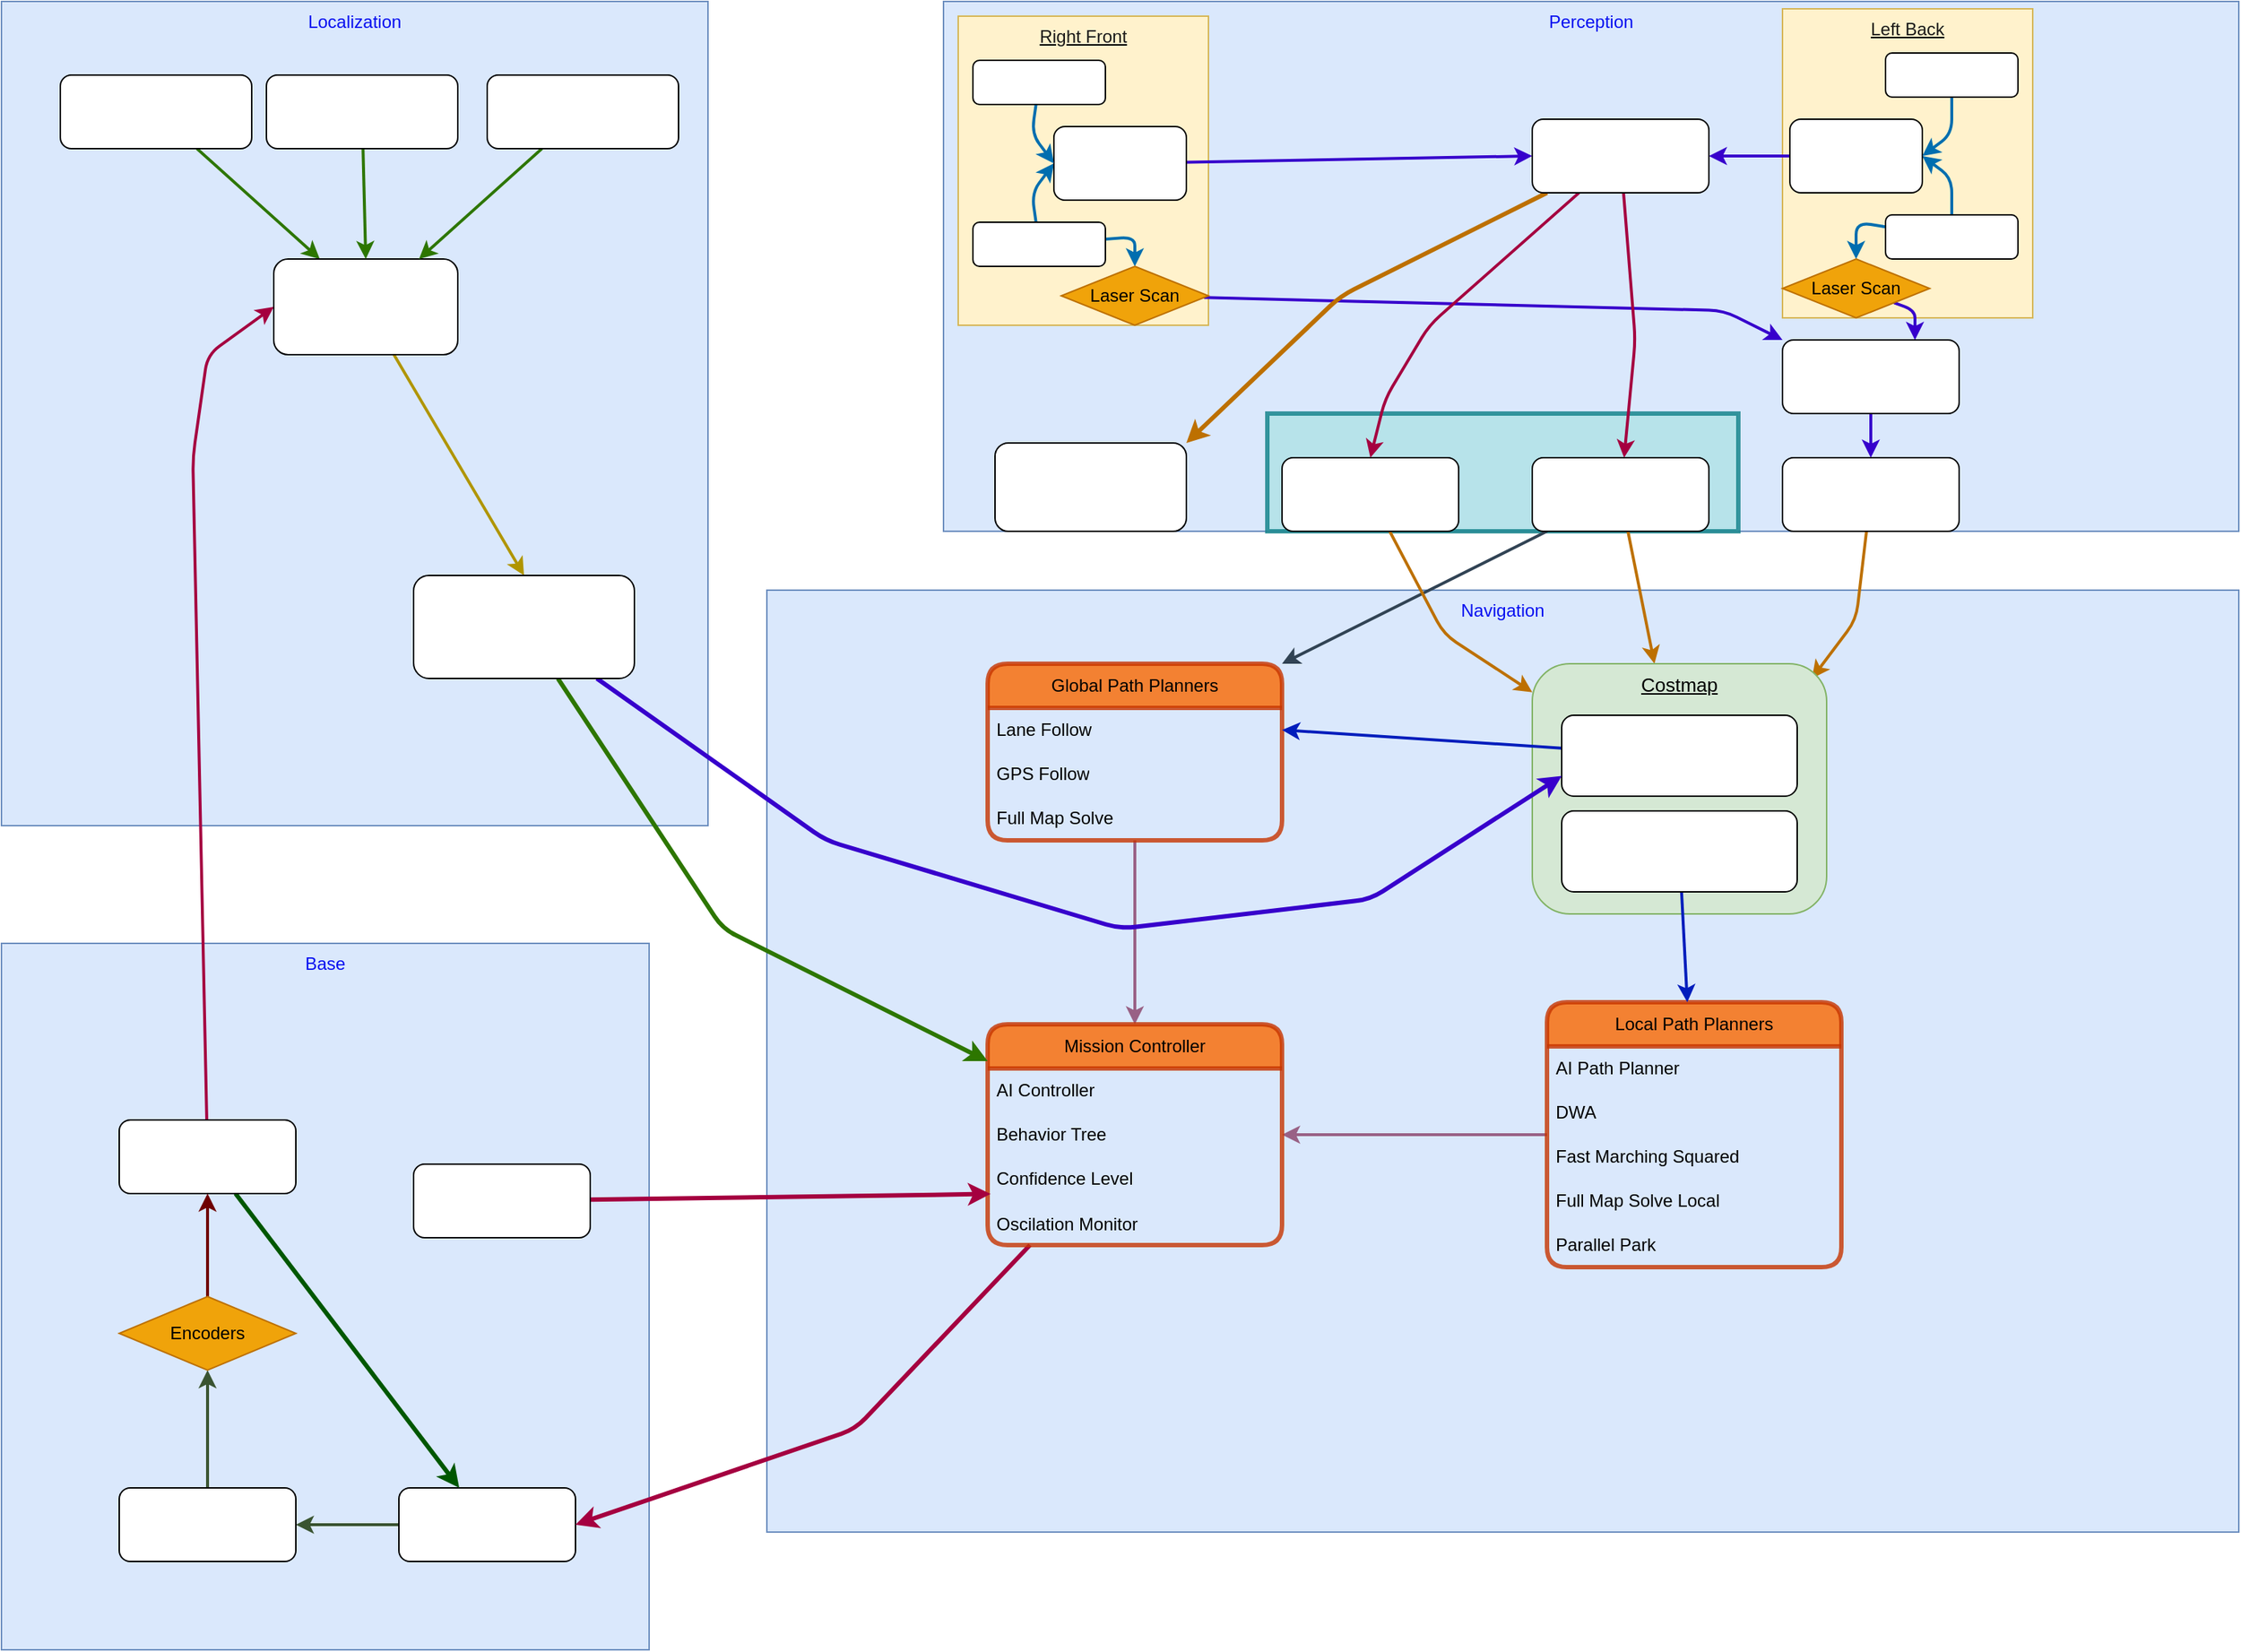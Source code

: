 <mxfile>
    <diagram id="9JStn_3Ukei2xdPmP15l" name="Page-1">
        <mxGraphModel dx="1903" dy="934" grid="1" gridSize="10" guides="1" tooltips="1" connect="1" arrows="1" fold="1" page="1" pageScale="1" pageWidth="1600" pageHeight="1200" math="0" shadow="0">
            <root>
                <mxCell id="0"/>
                <mxCell id="1" parent="0"/>
                <mxCell id="4" value="&lt;font color=&quot;#070ff0&quot; style=&quot;font-size: 12px;&quot;&gt;Perception&lt;/font&gt;" style="rounded=0;whiteSpace=wrap;html=1;fillColor=#dae8fc;strokeColor=#6c8ebf;verticalAlign=top;fontSize=12;" parent="1" vertex="1">
                    <mxGeometry x="680" y="40" width="880" height="360" as="geometry"/>
                </mxCell>
                <mxCell id="58" value="" style="rounded=0;whiteSpace=wrap;html=1;labelBackgroundColor=none;strokeWidth=3;fontSize=12;opacity=80;fillColor=#b0e3e6;strokeColor=#0e8088;" vertex="1" parent="1">
                    <mxGeometry x="900" y="320" width="320" height="80" as="geometry"/>
                </mxCell>
                <mxCell id="5" value="&lt;font color=&quot;#070ff0&quot; style=&quot;font-size: 12px;&quot;&gt;Localization&lt;/font&gt;" style="rounded=0;whiteSpace=wrap;html=1;fillColor=#dae8fc;strokeColor=#6c8ebf;verticalAlign=top;fontSize=12;" parent="1" vertex="1">
                    <mxGeometry x="40" y="40" width="480" height="560" as="geometry"/>
                </mxCell>
                <mxCell id="6" value="&lt;font color=&quot;#070ff0&quot; style=&quot;font-size: 12px;&quot;&gt;Navigation&lt;/font&gt;" style="rounded=0;whiteSpace=wrap;html=1;fillColor=#dae8fc;strokeColor=#6c8ebf;verticalAlign=top;fontSize=12;" parent="1" vertex="1">
                    <mxGeometry x="560" y="440" width="1000" height="640" as="geometry"/>
                </mxCell>
                <mxCell id="7" value="&lt;font color=&quot;#070ff0&quot; style=&quot;font-size: 12px;&quot;&gt;Base&lt;/font&gt;" style="rounded=0;whiteSpace=wrap;html=1;fillColor=#dae8fc;strokeColor=#6c8ebf;verticalAlign=top;fontSize=12;" parent="1" vertex="1">
                    <mxGeometry x="40" y="680" width="440" height="480" as="geometry"/>
                </mxCell>
                <mxCell id="89" style="edgeStyle=none;html=1;entryX=0.25;entryY=0;entryDx=0;entryDy=0;strokeWidth=2;fontSize=13;fontColor=#000000;fillColor=#60a917;strokeColor=#2D7600;" edge="1" parent="1" source="8" target="79">
                    <mxGeometry relative="1" as="geometry"/>
                </mxCell>
                <mxCell id="8" value="&lt;font style=&quot;font-size: 12px;&quot; color=&quot;#ffffff&quot;&gt;IMU&lt;br style=&quot;font-size: 12px;&quot;&gt;&lt;/font&gt;" style="rounded=1;whiteSpace=wrap;html=1;fontColor=#070FF0;fontSize=12;" parent="1" vertex="1">
                    <mxGeometry x="80" y="90" width="130" height="50" as="geometry"/>
                </mxCell>
                <mxCell id="11" value="&lt;font style=&quot;font-size: 12px;&quot; color=&quot;#1a1a1a&quot;&gt;Right Front&lt;/font&gt;" style="rounded=0;whiteSpace=wrap;html=1;fontSize=12;fillColor=#fff2cc;strokeColor=#d6b656;align=center;verticalAlign=top;fontStyle=4" vertex="1" parent="1">
                    <mxGeometry x="690" y="50" width="170" height="210" as="geometry"/>
                </mxCell>
                <mxCell id="17" style="edgeStyle=none;html=1;entryX=0;entryY=0.5;entryDx=0;entryDy=0;strokeWidth=2;fontSize=12;fontColor=#1A1A1A;fillColor=#1ba1e2;strokeColor=#006EAF;" edge="1" parent="1" source="10" target="15">
                    <mxGeometry relative="1" as="geometry">
                        <Array as="points">
                            <mxPoint x="740" y="170"/>
                        </Array>
                    </mxGeometry>
                </mxCell>
                <mxCell id="20" style="edgeStyle=none;html=1;entryX=0.5;entryY=0;entryDx=0;entryDy=0;strokeWidth=2;fontSize=12;fontColor=#1A1A1A;fillColor=#1ba1e2;strokeColor=#006EAF;" edge="1" parent="1" source="10" target="19">
                    <mxGeometry relative="1" as="geometry">
                        <Array as="points">
                            <mxPoint x="810" y="200"/>
                        </Array>
                    </mxGeometry>
                </mxCell>
                <mxCell id="10" value="&lt;font style=&quot;font-size: 12px;&quot; color=&quot;#ffffff&quot;&gt;Lidar VLP-16&lt;br style=&quot;font-size: 12px;&quot;&gt;&lt;/font&gt;" style="rounded=1;whiteSpace=wrap;html=1;fontColor=#070FF0;fontSize=12;" vertex="1" parent="1">
                    <mxGeometry x="700" y="190" width="90" height="30" as="geometry"/>
                </mxCell>
                <mxCell id="42" style="edgeStyle=none;html=1;entryX=0;entryY=0.5;entryDx=0;entryDy=0;strokeWidth=2;fontSize=12;fontColor=#FFFFFF;fillColor=#6a00ff;strokeColor=#3700CC;" edge="1" parent="1" source="15" target="40">
                    <mxGeometry relative="1" as="geometry"/>
                </mxCell>
                <mxCell id="15" value="&lt;font style=&quot;font-size: 12px;&quot; color=&quot;#ffffff&quot;&gt;Sensor Fusion&lt;br&gt;RGB-D&lt;br style=&quot;font-size: 12px;&quot;&gt;&lt;/font&gt;" style="rounded=1;whiteSpace=wrap;html=1;fontColor=#070FF0;fontSize=12;" vertex="1" parent="1">
                    <mxGeometry x="755" y="125" width="90" height="50" as="geometry"/>
                </mxCell>
                <mxCell id="18" style="edgeStyle=none;html=1;strokeWidth=2;fontSize=12;fontColor=#1A1A1A;entryX=0;entryY=0.5;entryDx=0;entryDy=0;fillColor=#1ba1e2;strokeColor=#006EAF;" edge="1" parent="1" source="16" target="15">
                    <mxGeometry relative="1" as="geometry">
                        <Array as="points">
                            <mxPoint x="740" y="130"/>
                        </Array>
                    </mxGeometry>
                </mxCell>
                <mxCell id="16" value="&lt;font style=&quot;font-size: 12px;&quot; color=&quot;#ffffff&quot;&gt;Insta 360 x4&lt;br style=&quot;font-size: 12px;&quot;&gt;&lt;/font&gt;" style="rounded=1;whiteSpace=wrap;html=1;fontColor=#070FF0;fontSize=12;" vertex="1" parent="1">
                    <mxGeometry x="700" y="80" width="90" height="30" as="geometry"/>
                </mxCell>
                <mxCell id="34" style="edgeStyle=none;html=1;entryX=0;entryY=0;entryDx=0;entryDy=0;strokeWidth=2;fontSize=12;fontColor=#FFFFFF;fillColor=#6a00ff;strokeColor=#3700CC;" edge="1" parent="1" source="19" target="33">
                    <mxGeometry relative="1" as="geometry">
                        <Array as="points">
                            <mxPoint x="1210" y="250"/>
                        </Array>
                    </mxGeometry>
                </mxCell>
                <mxCell id="19" value="Laser Scan" style="rhombus;whiteSpace=wrap;html=1;fontSize=12;fontColor=#000000;fillColor=#f0a30a;strokeColor=#BD7000;" vertex="1" parent="1">
                    <mxGeometry x="760" y="220" width="100" height="40" as="geometry"/>
                </mxCell>
                <mxCell id="21" value="&lt;font style=&quot;font-size: 12px;&quot; color=&quot;#1a1a1a&quot;&gt;Left Back&lt;/font&gt;" style="rounded=0;whiteSpace=wrap;html=1;fontSize=12;fillColor=#fff2cc;strokeColor=#d6b656;align=center;verticalAlign=top;fontStyle=4" vertex="1" parent="1">
                    <mxGeometry x="1250" y="45" width="170" height="210" as="geometry"/>
                </mxCell>
                <mxCell id="30" style="edgeStyle=none;html=1;entryX=1;entryY=0.5;entryDx=0;entryDy=0;strokeWidth=2;fontSize=12;fontColor=#1A1A1A;fillColor=#1ba1e2;strokeColor=#006EAF;" edge="1" parent="1" source="24" target="25">
                    <mxGeometry relative="1" as="geometry">
                        <Array as="points">
                            <mxPoint x="1365" y="160"/>
                        </Array>
                    </mxGeometry>
                </mxCell>
                <mxCell id="32" style="edgeStyle=none;html=1;entryX=0.5;entryY=0;entryDx=0;entryDy=0;strokeWidth=2;fontSize=12;fontColor=#1A1A1A;fillColor=#1ba1e2;strokeColor=#006EAF;" edge="1" parent="1" source="24" target="28">
                    <mxGeometry relative="1" as="geometry">
                        <Array as="points">
                            <mxPoint x="1300" y="190"/>
                        </Array>
                    </mxGeometry>
                </mxCell>
                <mxCell id="24" value="&lt;font style=&quot;font-size: 12px;&quot; color=&quot;#ffffff&quot;&gt;Lidar VLP-16&lt;br style=&quot;font-size: 12px;&quot;&gt;&lt;/font&gt;" style="rounded=1;whiteSpace=wrap;html=1;fontColor=#070FF0;fontSize=12;" vertex="1" parent="1">
                    <mxGeometry x="1320" y="185" width="90" height="30" as="geometry"/>
                </mxCell>
                <mxCell id="41" style="edgeStyle=none;html=1;strokeWidth=2;fontSize=12;fontColor=#FFFFFF;fillColor=#6a00ff;strokeColor=#3700CC;" edge="1" parent="1" source="25" target="40">
                    <mxGeometry relative="1" as="geometry"/>
                </mxCell>
                <mxCell id="25" value="&lt;font style=&quot;font-size: 12px;&quot; color=&quot;#ffffff&quot;&gt;Sensor Fusion&lt;br&gt;RGB-D&lt;br style=&quot;font-size: 12px;&quot;&gt;&lt;/font&gt;" style="rounded=1;whiteSpace=wrap;html=1;fontColor=#070FF0;fontSize=12;" vertex="1" parent="1">
                    <mxGeometry x="1255" y="120" width="90" height="50" as="geometry"/>
                </mxCell>
                <mxCell id="31" style="edgeStyle=none;html=1;entryX=1;entryY=0.5;entryDx=0;entryDy=0;strokeWidth=2;fontSize=12;fontColor=#1A1A1A;fillColor=#1ba1e2;strokeColor=#006EAF;" edge="1" parent="1" source="27" target="25">
                    <mxGeometry relative="1" as="geometry">
                        <Array as="points">
                            <mxPoint x="1365" y="130"/>
                        </Array>
                    </mxGeometry>
                </mxCell>
                <mxCell id="27" value="&lt;font style=&quot;font-size: 12px;&quot; color=&quot;#ffffff&quot;&gt;Insta 360 x4&lt;br style=&quot;font-size: 12px;&quot;&gt;&lt;/font&gt;" style="rounded=1;whiteSpace=wrap;html=1;fontColor=#070FF0;fontSize=12;" vertex="1" parent="1">
                    <mxGeometry x="1320" y="75" width="90" height="30" as="geometry"/>
                </mxCell>
                <mxCell id="35" style="edgeStyle=none;html=1;entryX=0.75;entryY=0;entryDx=0;entryDy=0;strokeWidth=2;fontSize=12;fontColor=#FFFFFF;fillColor=#6a00ff;strokeColor=#3700CC;" edge="1" parent="1" source="28" target="33">
                    <mxGeometry relative="1" as="geometry">
                        <Array as="points">
                            <mxPoint x="1340" y="250"/>
                            <mxPoint x="1340" y="260"/>
                        </Array>
                    </mxGeometry>
                </mxCell>
                <mxCell id="28" value="Laser Scan" style="rhombus;whiteSpace=wrap;html=1;fontSize=12;fontColor=#000000;fillColor=#f0a30a;strokeColor=#BD7000;" vertex="1" parent="1">
                    <mxGeometry x="1250" y="215" width="100" height="40" as="geometry"/>
                </mxCell>
                <mxCell id="37" style="edgeStyle=none;html=1;strokeWidth=2;fontSize=12;fontColor=#FFFFFF;fillColor=#6a00ff;strokeColor=#3700CC;" edge="1" parent="1" source="33" target="36">
                    <mxGeometry relative="1" as="geometry"/>
                </mxCell>
                <mxCell id="33" value="&lt;font color=&quot;#ffffff&quot;&gt;Stitched Laser Scan&lt;/font&gt;" style="rounded=1;whiteSpace=wrap;html=1;fontSize=12;fontColor=#1A1A1A;" vertex="1" parent="1">
                    <mxGeometry x="1250" y="270" width="120" height="50" as="geometry"/>
                </mxCell>
                <mxCell id="46" style="edgeStyle=none;html=1;strokeWidth=2;fontSize=12;fontColor=#FFFFFF;fillColor=#f0a30a;strokeColor=#BD7000;" edge="1" parent="1" source="36">
                    <mxGeometry relative="1" as="geometry">
                        <mxPoint x="1270" y="500" as="targetPoint"/>
                        <Array as="points">
                            <mxPoint x="1300" y="460"/>
                        </Array>
                    </mxGeometry>
                </mxCell>
                <mxCell id="36" value="&lt;font color=&quot;#ffffff&quot;&gt;Obstacle Detection&lt;/font&gt;" style="rounded=1;whiteSpace=wrap;html=1;fontSize=12;fontColor=#1A1A1A;" vertex="1" parent="1">
                    <mxGeometry x="1250" y="350" width="120" height="50" as="geometry"/>
                </mxCell>
                <mxCell id="47" style="edgeStyle=none;html=1;strokeWidth=2;fontSize=12;fontColor=#FFFFFF;fillColor=#f0a30a;strokeColor=#BD7000;" edge="1" parent="1" source="38" target="45">
                    <mxGeometry relative="1" as="geometry"/>
                </mxCell>
                <mxCell id="51" style="edgeStyle=none;html=1;entryX=1;entryY=0;entryDx=0;entryDy=0;strokeWidth=2;fontSize=12;fontColor=#FFFFFF;fillColor=#647687;strokeColor=#314354;" edge="1" parent="1" source="38">
                    <mxGeometry relative="1" as="geometry">
                        <mxPoint x="910" y="490" as="targetPoint"/>
                    </mxGeometry>
                </mxCell>
                <mxCell id="38" value="&lt;font color=&quot;#ffffff&quot;&gt;Lane Detection&lt;/font&gt;" style="rounded=1;whiteSpace=wrap;html=1;fontSize=12;fontColor=#1A1A1A;" vertex="1" parent="1">
                    <mxGeometry x="1080" y="350" width="120" height="50" as="geometry"/>
                </mxCell>
                <mxCell id="48" style="edgeStyle=none;html=1;strokeWidth=2;fontSize=12;fontColor=#FFFFFF;fillColor=#f0a30a;strokeColor=#BD7000;" edge="1" parent="1" source="39" target="45">
                    <mxGeometry relative="1" as="geometry">
                        <Array as="points">
                            <mxPoint x="1020" y="470"/>
                        </Array>
                    </mxGeometry>
                </mxCell>
                <mxCell id="39" value="&lt;font color=&quot;#ffffff&quot;&gt;Pothole Detection&lt;/font&gt;" style="rounded=1;whiteSpace=wrap;html=1;fontSize=12;fontColor=#1A1A1A;" vertex="1" parent="1">
                    <mxGeometry x="910" y="350" width="120" height="50" as="geometry"/>
                </mxCell>
                <mxCell id="43" style="edgeStyle=none;html=1;strokeWidth=2;fontSize=12;fontColor=#FFFFFF;fillColor=#d80073;strokeColor=#A50040;" edge="1" parent="1" source="40" target="38">
                    <mxGeometry relative="1" as="geometry">
                        <Array as="points">
                            <mxPoint x="1150" y="270"/>
                        </Array>
                    </mxGeometry>
                </mxCell>
                <mxCell id="44" style="edgeStyle=none;html=1;entryX=0.5;entryY=0;entryDx=0;entryDy=0;strokeWidth=2;fontSize=12;fontColor=#FFFFFF;fillColor=#d80073;strokeColor=#A50040;" edge="1" parent="1" source="40" target="39">
                    <mxGeometry relative="1" as="geometry">
                        <Array as="points">
                            <mxPoint x="1010" y="260"/>
                            <mxPoint x="980" y="310"/>
                        </Array>
                    </mxGeometry>
                </mxCell>
                <mxCell id="103" style="edgeStyle=none;html=1;entryX=1;entryY=0;entryDx=0;entryDy=0;strokeWidth=3;fontSize=12;fontColor=#000000;fillColor=#f0a30a;strokeColor=#BD7000;" edge="1" parent="1" source="40" target="102">
                    <mxGeometry relative="1" as="geometry">
                        <Array as="points">
                            <mxPoint x="950" y="240"/>
                        </Array>
                    </mxGeometry>
                </mxCell>
                <mxCell id="40" value="&lt;font color=&quot;#ffffff&quot;&gt;Stitched RGB-D&lt;/font&gt;" style="rounded=1;whiteSpace=wrap;html=1;fontSize=12;fontColor=#1A1A1A;" vertex="1" parent="1">
                    <mxGeometry x="1080" y="120" width="120" height="50" as="geometry"/>
                </mxCell>
                <mxCell id="45" value="&lt;font style=&quot;font-size: 13px;&quot; color=&quot;#000000&quot;&gt;Costmap&lt;/font&gt;" style="rounded=1;whiteSpace=wrap;html=1;fontSize=12;verticalAlign=top;fontStyle=4;fillColor=#d5e8d4;strokeColor=#82b366;" vertex="1" parent="1">
                    <mxGeometry x="1080" y="490" width="200" height="170" as="geometry"/>
                </mxCell>
                <mxCell id="95" style="edgeStyle=none;html=1;entryX=0.5;entryY=0;entryDx=0;entryDy=0;strokeWidth=2;fontSize=12;fontColor=#000000;fillColor=#e6d0de;gradientColor=#d5739d;strokeColor=#996185;" edge="1" parent="1" source="54" target="80">
                    <mxGeometry relative="1" as="geometry"/>
                </mxCell>
                <mxCell id="54" value="Global Path Planners" style="swimlane;fontStyle=0;childLayout=stackLayout;horizontal=1;startSize=30;horizontalStack=0;resizeParent=1;resizeParentMax=0;resizeLast=0;collapsible=1;marginBottom=0;whiteSpace=wrap;html=1;fontSize=12;fontColor=#000000;fillColor=#fa6800;strokeColor=#C73500;rounded=1;opacity=80;strokeWidth=3;" vertex="1" parent="1">
                    <mxGeometry x="710" y="490" width="200" height="120" as="geometry"/>
                </mxCell>
                <mxCell id="55" value="Lane Follow" style="text;strokeColor=none;fillColor=none;align=left;verticalAlign=middle;spacingLeft=4;spacingRight=4;overflow=hidden;points=[[0,0.5],[1,0.5]];portConstraint=eastwest;rotatable=0;whiteSpace=wrap;html=1;fontSize=12;fontColor=#000000;" vertex="1" parent="54">
                    <mxGeometry y="30" width="200" height="30" as="geometry"/>
                </mxCell>
                <mxCell id="56" value="GPS Follow" style="text;strokeColor=none;fillColor=none;align=left;verticalAlign=middle;spacingLeft=4;spacingRight=4;overflow=hidden;points=[[0,0.5],[1,0.5]];portConstraint=eastwest;rotatable=0;whiteSpace=wrap;html=1;fontSize=12;fontColor=#000000;labelBackgroundColor=none;" vertex="1" parent="54">
                    <mxGeometry y="60" width="200" height="30" as="geometry"/>
                </mxCell>
                <mxCell id="57" value="Full Map Solve" style="text;strokeColor=none;fillColor=none;align=left;verticalAlign=middle;spacingLeft=4;spacingRight=4;overflow=hidden;points=[[0,0.5],[1,0.5]];portConstraint=eastwest;rotatable=0;whiteSpace=wrap;html=1;fontSize=12;fontColor=#000000;" vertex="1" parent="54">
                    <mxGeometry y="90" width="200" height="30" as="geometry"/>
                </mxCell>
                <mxCell id="94" style="edgeStyle=none;html=1;entryX=1;entryY=0.5;entryDx=0;entryDy=0;strokeWidth=2;fontSize=12;fontColor=#000000;fillColor=#e6d0de;gradientColor=#d5739d;strokeColor=#996185;" edge="1" parent="1" source="60" target="82">
                    <mxGeometry relative="1" as="geometry"/>
                </mxCell>
                <mxCell id="60" value="Local Path Planners" style="swimlane;fontStyle=0;childLayout=stackLayout;horizontal=1;startSize=30;horizontalStack=0;resizeParent=1;resizeParentMax=0;resizeLast=0;collapsible=1;marginBottom=0;whiteSpace=wrap;html=1;fontSize=12;fontColor=#000000;fillColor=#fa6800;strokeColor=#C73500;rounded=1;opacity=80;strokeWidth=3;" vertex="1" parent="1">
                    <mxGeometry x="1090" y="720" width="200" height="180" as="geometry"/>
                </mxCell>
                <mxCell id="61" value="AI Path Planner" style="text;strokeColor=none;fillColor=none;align=left;verticalAlign=middle;spacingLeft=4;spacingRight=4;overflow=hidden;points=[[0,0.5],[1,0.5]];portConstraint=eastwest;rotatable=0;whiteSpace=wrap;html=1;fontSize=12;fontColor=#000000;" vertex="1" parent="60">
                    <mxGeometry y="30" width="200" height="30" as="geometry"/>
                </mxCell>
                <mxCell id="62" value="DWA" style="text;strokeColor=none;fillColor=none;align=left;verticalAlign=middle;spacingLeft=4;spacingRight=4;overflow=hidden;points=[[0,0.5],[1,0.5]];portConstraint=eastwest;rotatable=0;whiteSpace=wrap;html=1;fontSize=12;fontColor=#000000;labelBackgroundColor=none;" vertex="1" parent="60">
                    <mxGeometry y="60" width="200" height="30" as="geometry"/>
                </mxCell>
                <mxCell id="63" value="Fast Marching Squared" style="text;strokeColor=none;fillColor=none;align=left;verticalAlign=middle;spacingLeft=4;spacingRight=4;overflow=hidden;points=[[0,0.5],[1,0.5]];portConstraint=eastwest;rotatable=0;whiteSpace=wrap;html=1;fontSize=12;fontColor=#000000;" vertex="1" parent="60">
                    <mxGeometry y="90" width="200" height="30" as="geometry"/>
                </mxCell>
                <mxCell id="64" value="Full Map Solve Local" style="text;strokeColor=none;fillColor=none;align=left;verticalAlign=middle;spacingLeft=4;spacingRight=4;overflow=hidden;points=[[0,0.5],[1,0.5]];portConstraint=eastwest;rotatable=0;whiteSpace=wrap;html=1;rounded=1;labelBackgroundColor=none;strokeWidth=3;fontSize=12;fontColor=#000000;opacity=80;" vertex="1" parent="60">
                    <mxGeometry y="120" width="200" height="30" as="geometry"/>
                </mxCell>
                <mxCell id="104" value="Parallel Park" style="text;strokeColor=none;fillColor=none;align=left;verticalAlign=middle;spacingLeft=4;spacingRight=4;overflow=hidden;points=[[0,0.5],[1,0.5]];portConstraint=eastwest;rotatable=0;whiteSpace=wrap;html=1;rounded=1;labelBackgroundColor=none;strokeWidth=3;fontSize=12;fontColor=#000000;opacity=80;" vertex="1" parent="60">
                    <mxGeometry y="150" width="200" height="30" as="geometry"/>
                </mxCell>
                <mxCell id="71" style="edgeStyle=none;html=1;strokeWidth=2;fontSize=12;fontColor=#000000;fillColor=#6d8764;strokeColor=#3A5431;" edge="1" parent="1" source="66" target="67">
                    <mxGeometry relative="1" as="geometry"/>
                </mxCell>
                <mxCell id="66" value="&lt;font color=&quot;#ffffff&quot;&gt;PID Controller&lt;/font&gt;" style="rounded=1;whiteSpace=wrap;html=1;fontSize=12;fontColor=#1A1A1A;" vertex="1" parent="1">
                    <mxGeometry x="310" y="1050" width="120" height="50" as="geometry"/>
                </mxCell>
                <mxCell id="70" style="edgeStyle=none;html=1;entryX=0.5;entryY=1;entryDx=0;entryDy=0;strokeWidth=2;fontSize=12;fontColor=#000000;fillColor=#6d8764;strokeColor=#3A5431;" edge="1" parent="1" source="67" target="69">
                    <mxGeometry relative="1" as="geometry"/>
                </mxCell>
                <mxCell id="67" value="&lt;font color=&quot;#ffffff&quot;&gt;Roboclaw Driver&lt;br&gt;Motor Controller&lt;br&gt;&lt;/font&gt;" style="rounded=1;whiteSpace=wrap;html=1;fontSize=12;fontColor=#1A1A1A;" vertex="1" parent="1">
                    <mxGeometry x="120" y="1050" width="120" height="50" as="geometry"/>
                </mxCell>
                <mxCell id="90" style="edgeStyle=none;html=1;entryX=0;entryY=0.5;entryDx=0;entryDy=0;strokeWidth=2;fontSize=13;fontColor=#000000;fillColor=#d80073;strokeColor=#A50040;" edge="1" parent="1" source="68" target="79">
                    <mxGeometry relative="1" as="geometry">
                        <Array as="points">
                            <mxPoint x="170" y="350"/>
                            <mxPoint x="180" y="280"/>
                        </Array>
                    </mxGeometry>
                </mxCell>
                <mxCell id="98" style="edgeStyle=none;html=1;strokeWidth=3;fontSize=12;fontColor=#000000;fillColor=#008a00;strokeColor=#005700;" edge="1" parent="1" source="68" target="66">
                    <mxGeometry relative="1" as="geometry"/>
                </mxCell>
                <mxCell id="68" value="&lt;font color=&quot;#ffffff&quot;&gt;Base Odometry&lt;br&gt;&lt;/font&gt;" style="rounded=1;whiteSpace=wrap;html=1;fontSize=12;fontColor=#1A1A1A;" vertex="1" parent="1">
                    <mxGeometry x="120" y="800" width="120" height="50" as="geometry"/>
                </mxCell>
                <mxCell id="84" style="edgeStyle=none;html=1;strokeWidth=2;fontSize=13;fontColor=#000000;fillColor=#a20025;strokeColor=#6F0000;" edge="1" parent="1" source="69" target="68">
                    <mxGeometry relative="1" as="geometry">
                        <Array as="points">
                            <mxPoint x="180" y="890"/>
                        </Array>
                    </mxGeometry>
                </mxCell>
                <mxCell id="69" value="Encoders" style="rhombus;whiteSpace=wrap;html=1;fontSize=12;fontColor=#000000;fillColor=#f0a30a;strokeColor=#BD7000;" vertex="1" parent="1">
                    <mxGeometry x="120" y="920" width="120" height="50" as="geometry"/>
                </mxCell>
                <mxCell id="76" style="edgeStyle=none;html=1;entryX=1;entryY=0.5;entryDx=0;entryDy=0;strokeWidth=2;fontSize=13;fontColor=#000000;fillColor=#0050ef;strokeColor=#001DBC;" edge="1" parent="1" source="73" target="55">
                    <mxGeometry relative="1" as="geometry"/>
                </mxCell>
                <mxCell id="73" value="&lt;font color=&quot;#ffffff&quot;&gt;Global Costmap&lt;/font&gt;" style="rounded=1;whiteSpace=wrap;html=1;fontSize=12;fontColor=#1A1A1A;" vertex="1" parent="1">
                    <mxGeometry x="1100" y="525" width="160" height="55" as="geometry"/>
                </mxCell>
                <mxCell id="75" style="edgeStyle=none;html=1;strokeWidth=2;fontSize=13;fontColor=#000000;fillColor=#0050ef;strokeColor=#001DBC;" edge="1" parent="1" source="74" target="60">
                    <mxGeometry relative="1" as="geometry"/>
                </mxCell>
                <mxCell id="74" value="&lt;font color=&quot;#ffffff&quot;&gt;Local Costmap&lt;/font&gt;" style="rounded=1;whiteSpace=wrap;html=1;fontSize=12;fontColor=#1A1A1A;" vertex="1" parent="1">
                    <mxGeometry x="1100" y="590" width="160" height="55" as="geometry"/>
                </mxCell>
                <mxCell id="92" style="edgeStyle=none;html=1;entryX=0.5;entryY=0;entryDx=0;entryDy=0;strokeWidth=2;fontSize=13;fontColor=#000000;fillColor=#e3c800;strokeColor=#B09500;" edge="1" parent="1" source="79" target="91">
                    <mxGeometry relative="1" as="geometry"/>
                </mxCell>
                <mxCell id="79" value="&lt;font color=&quot;#ffffff&quot;&gt;Kalman Filter&lt;br&gt;&lt;/font&gt;" style="rounded=1;whiteSpace=wrap;html=1;fontSize=12;fontColor=#1A1A1A;" vertex="1" parent="1">
                    <mxGeometry x="225" y="215" width="125" height="65" as="geometry"/>
                </mxCell>
                <mxCell id="99" style="edgeStyle=none;html=1;entryX=1;entryY=0.5;entryDx=0;entryDy=0;strokeWidth=3;fontSize=12;fontColor=#000000;fillColor=#d80073;strokeColor=#A50040;" edge="1" parent="1" source="80" target="66">
                    <mxGeometry relative="1" as="geometry">
                        <Array as="points">
                            <mxPoint x="620" y="1010"/>
                        </Array>
                    </mxGeometry>
                </mxCell>
                <mxCell id="80" value="Mission Controller" style="swimlane;fontStyle=0;childLayout=stackLayout;horizontal=1;startSize=30;horizontalStack=0;resizeParent=1;resizeParentMax=0;resizeLast=0;collapsible=1;marginBottom=0;whiteSpace=wrap;html=1;fontSize=12;fontColor=#000000;fillColor=#fa6800;strokeColor=#C73500;rounded=1;opacity=80;strokeWidth=3;" vertex="1" parent="1">
                    <mxGeometry x="710" y="735" width="200" height="150" as="geometry"/>
                </mxCell>
                <mxCell id="81" value="AI Controller" style="text;strokeColor=none;fillColor=none;align=left;verticalAlign=middle;spacingLeft=4;spacingRight=4;overflow=hidden;points=[[0,0.5],[1,0.5]];portConstraint=eastwest;rotatable=0;whiteSpace=wrap;html=1;fontSize=12;fontColor=#000000;" vertex="1" parent="80">
                    <mxGeometry y="30" width="200" height="30" as="geometry"/>
                </mxCell>
                <mxCell id="82" value="Behavior Tree" style="text;strokeColor=none;fillColor=none;align=left;verticalAlign=middle;spacingLeft=4;spacingRight=4;overflow=hidden;points=[[0,0.5],[1,0.5]];portConstraint=eastwest;rotatable=0;whiteSpace=wrap;html=1;fontSize=12;fontColor=#000000;labelBackgroundColor=none;" vertex="1" parent="80">
                    <mxGeometry y="60" width="200" height="30" as="geometry"/>
                </mxCell>
                <mxCell id="83" value="Confidence Level" style="text;strokeColor=none;fillColor=none;align=left;verticalAlign=middle;spacingLeft=4;spacingRight=4;overflow=hidden;points=[[0,0.5],[1,0.5]];portConstraint=eastwest;rotatable=0;whiteSpace=wrap;html=1;fontSize=12;fontColor=#000000;" vertex="1" parent="80">
                    <mxGeometry y="90" width="200" height="30" as="geometry"/>
                </mxCell>
                <mxCell id="93" value="&lt;font style=&quot;font-size: 12px;&quot;&gt;Oscilation Monitor&lt;/font&gt;" style="text;strokeColor=none;fillColor=none;align=left;verticalAlign=middle;spacingLeft=4;spacingRight=4;overflow=hidden;points=[[0,0.5],[1,0.5]];portConstraint=eastwest;rotatable=0;whiteSpace=wrap;html=1;rounded=1;labelBackgroundColor=none;strokeWidth=3;fontSize=13;fontColor=#000000;opacity=80;" vertex="1" parent="80">
                    <mxGeometry y="120" width="200" height="30" as="geometry"/>
                </mxCell>
                <mxCell id="88" style="edgeStyle=none;html=1;entryX=0.5;entryY=0;entryDx=0;entryDy=0;strokeWidth=2;fontSize=13;fontColor=#000000;fillColor=#60a917;strokeColor=#2D7600;" edge="1" parent="1" source="85" target="79">
                    <mxGeometry relative="1" as="geometry"/>
                </mxCell>
                <mxCell id="85" value="&lt;font style=&quot;font-size: 12px;&quot; color=&quot;#ffffff&quot;&gt;GPS&lt;br style=&quot;font-size: 12px;&quot;&gt;&lt;/font&gt;" style="rounded=1;whiteSpace=wrap;html=1;fontColor=#070FF0;fontSize=12;" vertex="1" parent="1">
                    <mxGeometry x="220" y="90" width="130" height="50" as="geometry"/>
                </mxCell>
                <mxCell id="87" style="edgeStyle=none;html=1;strokeWidth=2;fontSize=13;fontColor=#000000;fillColor=#60a917;strokeColor=#2D7600;" edge="1" parent="1" source="86" target="79">
                    <mxGeometry relative="1" as="geometry"/>
                </mxCell>
                <mxCell id="86" value="&lt;font style=&quot;font-size: 12px;&quot; color=&quot;#ffffff&quot;&gt;April Tag GPS&lt;br style=&quot;font-size: 12px;&quot;&gt;&lt;/font&gt;" style="rounded=1;whiteSpace=wrap;html=1;fontColor=#070FF0;fontSize=12;" vertex="1" parent="1">
                    <mxGeometry x="370" y="90" width="130" height="50" as="geometry"/>
                </mxCell>
                <mxCell id="96" style="edgeStyle=none;html=1;entryX=0;entryY=0.75;entryDx=0;entryDy=0;strokeWidth=3;fontSize=12;fontColor=#000000;fillColor=#6a00ff;strokeColor=#3700CC;" edge="1" parent="1" source="91" target="73">
                    <mxGeometry relative="1" as="geometry">
                        <Array as="points">
                            <mxPoint x="600" y="610"/>
                            <mxPoint x="800" y="670"/>
                            <mxPoint x="970" y="650"/>
                        </Array>
                    </mxGeometry>
                </mxCell>
                <mxCell id="97" style="edgeStyle=none;html=1;strokeWidth=3;fontSize=12;fontColor=#000000;fillColor=#60a917;strokeColor=#2D7600;" edge="1" parent="1" source="91" target="80">
                    <mxGeometry relative="1" as="geometry">
                        <Array as="points">
                            <mxPoint x="530" y="670"/>
                        </Array>
                    </mxGeometry>
                </mxCell>
                <mxCell id="91" value="&lt;font color=&quot;#ffffff&quot;&gt;Localization Odometry&lt;br&gt;&lt;/font&gt;" style="rounded=1;whiteSpace=wrap;html=1;fontSize=12;fontColor=#1A1A1A;" vertex="1" parent="1">
                    <mxGeometry x="320" y="430" width="150" height="70" as="geometry"/>
                </mxCell>
                <mxCell id="101" style="edgeStyle=none;html=1;entryX=0.01;entryY=-0.157;entryDx=0;entryDy=0;entryPerimeter=0;strokeWidth=3;fontSize=12;fontColor=#000000;fillColor=#d80073;strokeColor=#A50040;" edge="1" parent="1" source="100" target="93">
                    <mxGeometry relative="1" as="geometry"/>
                </mxCell>
                <mxCell id="100" value="&lt;font color=&quot;#ffffff&quot;&gt;EStop&lt;br&gt;&lt;/font&gt;" style="rounded=1;whiteSpace=wrap;html=1;fontSize=12;fontColor=#1A1A1A;" vertex="1" parent="1">
                    <mxGeometry x="320" y="830" width="120" height="50" as="geometry"/>
                </mxCell>
                <mxCell id="102" value="&lt;font color=&quot;#ffffff&quot;&gt;Object Recognition&lt;/font&gt;" style="rounded=1;whiteSpace=wrap;html=1;fontSize=12;fontColor=#1A1A1A;" vertex="1" parent="1">
                    <mxGeometry x="715" y="340" width="130" height="60" as="geometry"/>
                </mxCell>
            </root>
        </mxGraphModel>
    </diagram>
</mxfile>